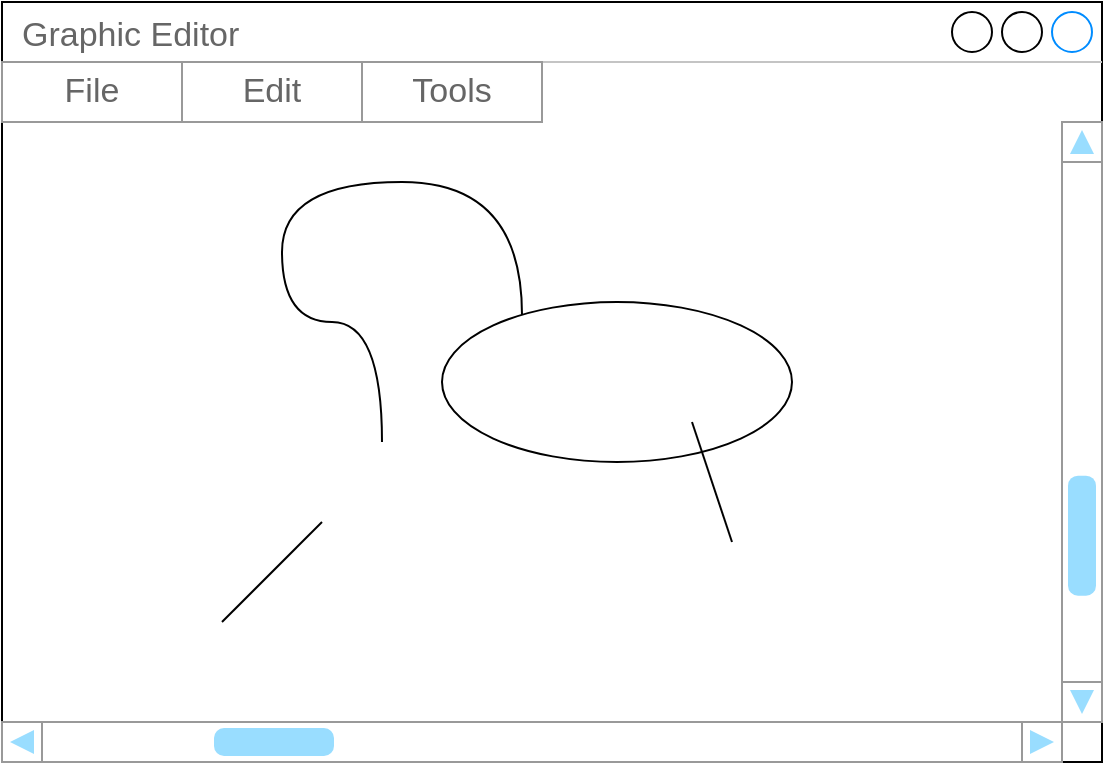<mxfile version="25.0.1">
  <diagram name="Page-1" id="LUTr1PR_CxCdDnkOEZ8t">
    <mxGraphModel dx="1434" dy="845" grid="1" gridSize="10" guides="1" tooltips="1" connect="1" arrows="1" fold="1" page="1" pageScale="1" pageWidth="850" pageHeight="1100" math="0" shadow="0">
      <root>
        <mxCell id="0" />
        <mxCell id="1" parent="0" />
        <mxCell id="qQ3oac-yu-QyoIPH6seg-1" value="Graphic Editor" style="strokeWidth=1;shadow=0;dashed=0;align=center;html=1;shape=mxgraph.mockup.containers.window;align=left;verticalAlign=top;spacingLeft=8;strokeColor2=#008cff;strokeColor3=#c4c4c4;fontColor=#666666;mainText=;fontSize=17;labelBackgroundColor=none;whiteSpace=wrap;" vertex="1" parent="1">
          <mxGeometry x="120" y="250" width="550" height="380" as="geometry" />
        </mxCell>
        <mxCell id="qQ3oac-yu-QyoIPH6seg-2" value="" style="endArrow=none;html=1;rounded=0;edgeStyle=orthogonalEdgeStyle;elbow=vertical;curved=1;" edge="1" parent="1" target="qQ3oac-yu-QyoIPH6seg-3">
          <mxGeometry width="50" height="50" relative="1" as="geometry">
            <mxPoint x="310" y="470" as="sourcePoint" />
            <mxPoint x="380" y="390" as="targetPoint" />
            <Array as="points">
              <mxPoint x="310" y="410" />
              <mxPoint x="260" y="410" />
              <mxPoint x="260" y="340" />
              <mxPoint x="380" y="340" />
            </Array>
          </mxGeometry>
        </mxCell>
        <mxCell id="qQ3oac-yu-QyoIPH6seg-3" value="" style="ellipse;whiteSpace=wrap;html=1;" vertex="1" parent="1">
          <mxGeometry x="340" y="400" width="175" height="80" as="geometry" />
        </mxCell>
        <mxCell id="qQ3oac-yu-QyoIPH6seg-4" value="" style="endArrow=none;html=1;rounded=0;" edge="1" parent="1">
          <mxGeometry width="50" height="50" relative="1" as="geometry">
            <mxPoint x="230" y="560" as="sourcePoint" />
            <mxPoint x="280" y="510" as="targetPoint" />
          </mxGeometry>
        </mxCell>
        <mxCell id="qQ3oac-yu-QyoIPH6seg-5" value="" style="endArrow=none;html=1;rounded=0;" edge="1" parent="1">
          <mxGeometry width="50" height="50" relative="1" as="geometry">
            <mxPoint x="485" y="520" as="sourcePoint" />
            <mxPoint x="465" y="460" as="targetPoint" />
          </mxGeometry>
        </mxCell>
        <mxCell id="qQ3oac-yu-QyoIPH6seg-6" value="" style="swimlane;shape=mxgraph.bootstrap.anchor;strokeColor=#999999;fillColor=#ffffff;fontColor=#666666;childLayout=stackLayout;horizontal=0;startSize=0;horizontalStack=1;resizeParent=1;resizeParentMax=0;resizeLast=0;collapsible=0;marginBottom=0;whiteSpace=wrap;html=1;" vertex="1" parent="1">
          <mxGeometry x="120" y="280" width="270" height="30" as="geometry" />
        </mxCell>
        <mxCell id="qQ3oac-yu-QyoIPH6seg-7" value="File" style="text;strokeColor=inherit;align=center;verticalAlign=middle;spacingLeft=10;spacingRight=10;overflow=hidden;points=[[0,0.5],[1,0.5]];portConstraint=eastwest;rotatable=0;whiteSpace=wrap;html=1;fillColor=inherit;fontColor=inherit;fontSize=17;" vertex="1" parent="qQ3oac-yu-QyoIPH6seg-6">
          <mxGeometry width="90" height="30" as="geometry" />
        </mxCell>
        <mxCell id="qQ3oac-yu-QyoIPH6seg-8" value="Edit" style="text;strokeColor=inherit;align=center;verticalAlign=middle;spacingLeft=10;spacingRight=10;overflow=hidden;points=[[0,0.5],[1,0.5]];portConstraint=eastwest;rotatable=0;whiteSpace=wrap;html=1;fillColor=inherit;fontColor=inherit;fontSize=17;" vertex="1" parent="qQ3oac-yu-QyoIPH6seg-6">
          <mxGeometry x="90" width="90" height="30" as="geometry" />
        </mxCell>
        <mxCell id="qQ3oac-yu-QyoIPH6seg-20" value="Tools" style="text;strokeColor=inherit;align=center;verticalAlign=middle;spacingLeft=10;spacingRight=10;overflow=hidden;points=[[0,0.5],[1,0.5]];portConstraint=eastwest;rotatable=0;whiteSpace=wrap;html=1;fillColor=inherit;fontColor=inherit;fontSize=17;" vertex="1" parent="qQ3oac-yu-QyoIPH6seg-6">
          <mxGeometry x="180" width="90" height="30" as="geometry" />
        </mxCell>
        <mxCell id="qQ3oac-yu-QyoIPH6seg-13" value="" style="verticalLabelPosition=bottom;shadow=0;dashed=0;align=center;html=1;verticalAlign=top;strokeWidth=1;shape=mxgraph.mockup.navigation.scrollBar;strokeColor=#999999;barPos=21.591;fillColor2=#99ddff;strokeColor2=none;direction=north;" vertex="1" parent="1">
          <mxGeometry x="650" y="310" width="20" height="300" as="geometry" />
        </mxCell>
        <mxCell id="qQ3oac-yu-QyoIPH6seg-16" value="" style="verticalLabelPosition=bottom;shadow=0;dashed=0;align=center;html=1;verticalAlign=top;strokeWidth=1;shape=mxgraph.mockup.navigation.scrollBar;strokeColor=#999999;barPos=20;fillColor2=#99ddff;strokeColor2=none;" vertex="1" parent="1">
          <mxGeometry x="120" y="610" width="530" height="20" as="geometry" />
        </mxCell>
      </root>
    </mxGraphModel>
  </diagram>
</mxfile>
